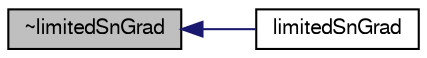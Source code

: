 digraph "~limitedSnGrad"
{
  bgcolor="transparent";
  edge [fontname="FreeSans",fontsize="10",labelfontname="FreeSans",labelfontsize="10"];
  node [fontname="FreeSans",fontsize="10",shape=record];
  rankdir="LR";
  Node667 [label="~limitedSnGrad",height=0.2,width=0.4,color="black", fillcolor="grey75", style="filled", fontcolor="black"];
  Node667 -> Node668 [dir="back",color="midnightblue",fontsize="10",style="solid",fontname="FreeSans"];
  Node668 [label="limitedSnGrad",height=0.2,width=0.4,color="black",URL="$a22602.html#a0c4f3f4b10c1bd6836630e9816cf2216",tooltip="Construct from mesh and data stream. "];
}
